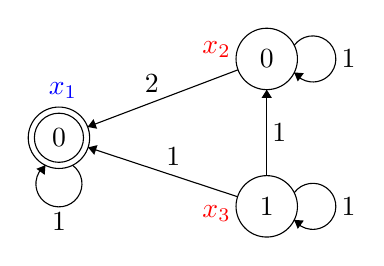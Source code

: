 \begin{tikzpicture}[scale=0.13]
\tikzstyle{every node}+=[inner sep=0pt]
\draw [blue] (5,-25) node {$x_1$};
\draw [red] (20,-21) node {$x_2$};
\draw [red] (20,-37) node {$x_3$};
\draw [black] (4.6,-29.6) circle (3);
\draw (4.6,-29.6) node {$0$};
\draw [black] (4.6,-29.6) circle (2.4);
\draw [black] (24.9,-21.9) circle (3);
\draw (24.9,-21.9) node {$0$};
\draw [black] (24.9,-36.3) circle (3);
\draw (24.9,-36.3) node {$1$};
\draw [black] (24.9,-33.3) -- (24.9,-24.9);
\fill [black] (24.9,-24.9) -- (24.4,-25.7) -- (25.4,-25.7);
\draw (25.4,-29.1) node [right] {$1$};
\draw [black] (27.58,-20.577) arc (144:-144:2.25);
\draw (32.15,-21.9) node [right] {$1$};
\fill [black] (27.58,-23.22) -- (27.93,-24.1) -- (28.52,-23.29);
\draw [black] (27.58,-34.977) arc (144:-144:2.25);
\draw (32.15,-36.3) node [right] {$1$};
\fill [black] (27.58,-37.62) -- (27.93,-38.5) -- (28.52,-37.69);
\draw [black] (22.1,-22.96) -- (7.4,-28.54);
\fill [black] (7.4,-28.54) -- (8.33,-28.72) -- (7.98,-27.78);
\draw (13.68,-25.22) node [above] {$2$};
\draw [black] (22.05,-35.36) -- (7.45,-30.54);
\fill [black] (7.45,-30.54) -- (8.05,-31.27) -- (8.37,-30.32);
\draw (15.76,-32.41) node [above] {$1$};
\draw [black] (5.923,-32.28) arc (54:-234:2.25);
\draw (4.6,-36.85) node [below] {$1$};
\fill [black] (3.28,-32.28) -- (2.4,-32.63) -- (3.21,-33.22);
\end{tikzpicture}

